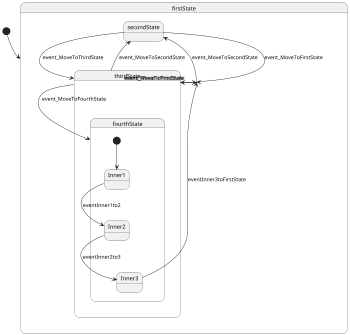 @startuml
scale 350 width
[*] --> firstState

state firstState{
    firstState --> secondState : event_MoveToSecondState
    firstState --> thirdState : event_MoveToThirdState

}
state secondState {
    secondState --> thirdState : event_MoveToThirdState
    secondState --> firstState : event_MoveToFirstState
}
state thirdState {
    thirdState --> fourthState : event_MoveToFourthState
    thirdState --> firstState : event_MoveToFirstState
    thirdState --> secondState : event_MoveToSecondState
}
state fourthState {
    [*] --> Inner1
    Inner1 --> Inner2 :eventInner1to2
    Inner2 --> Inner3 :eventInner2to3
    Inner3 --> firstState :eventInner3toFirstState
}
@enduml